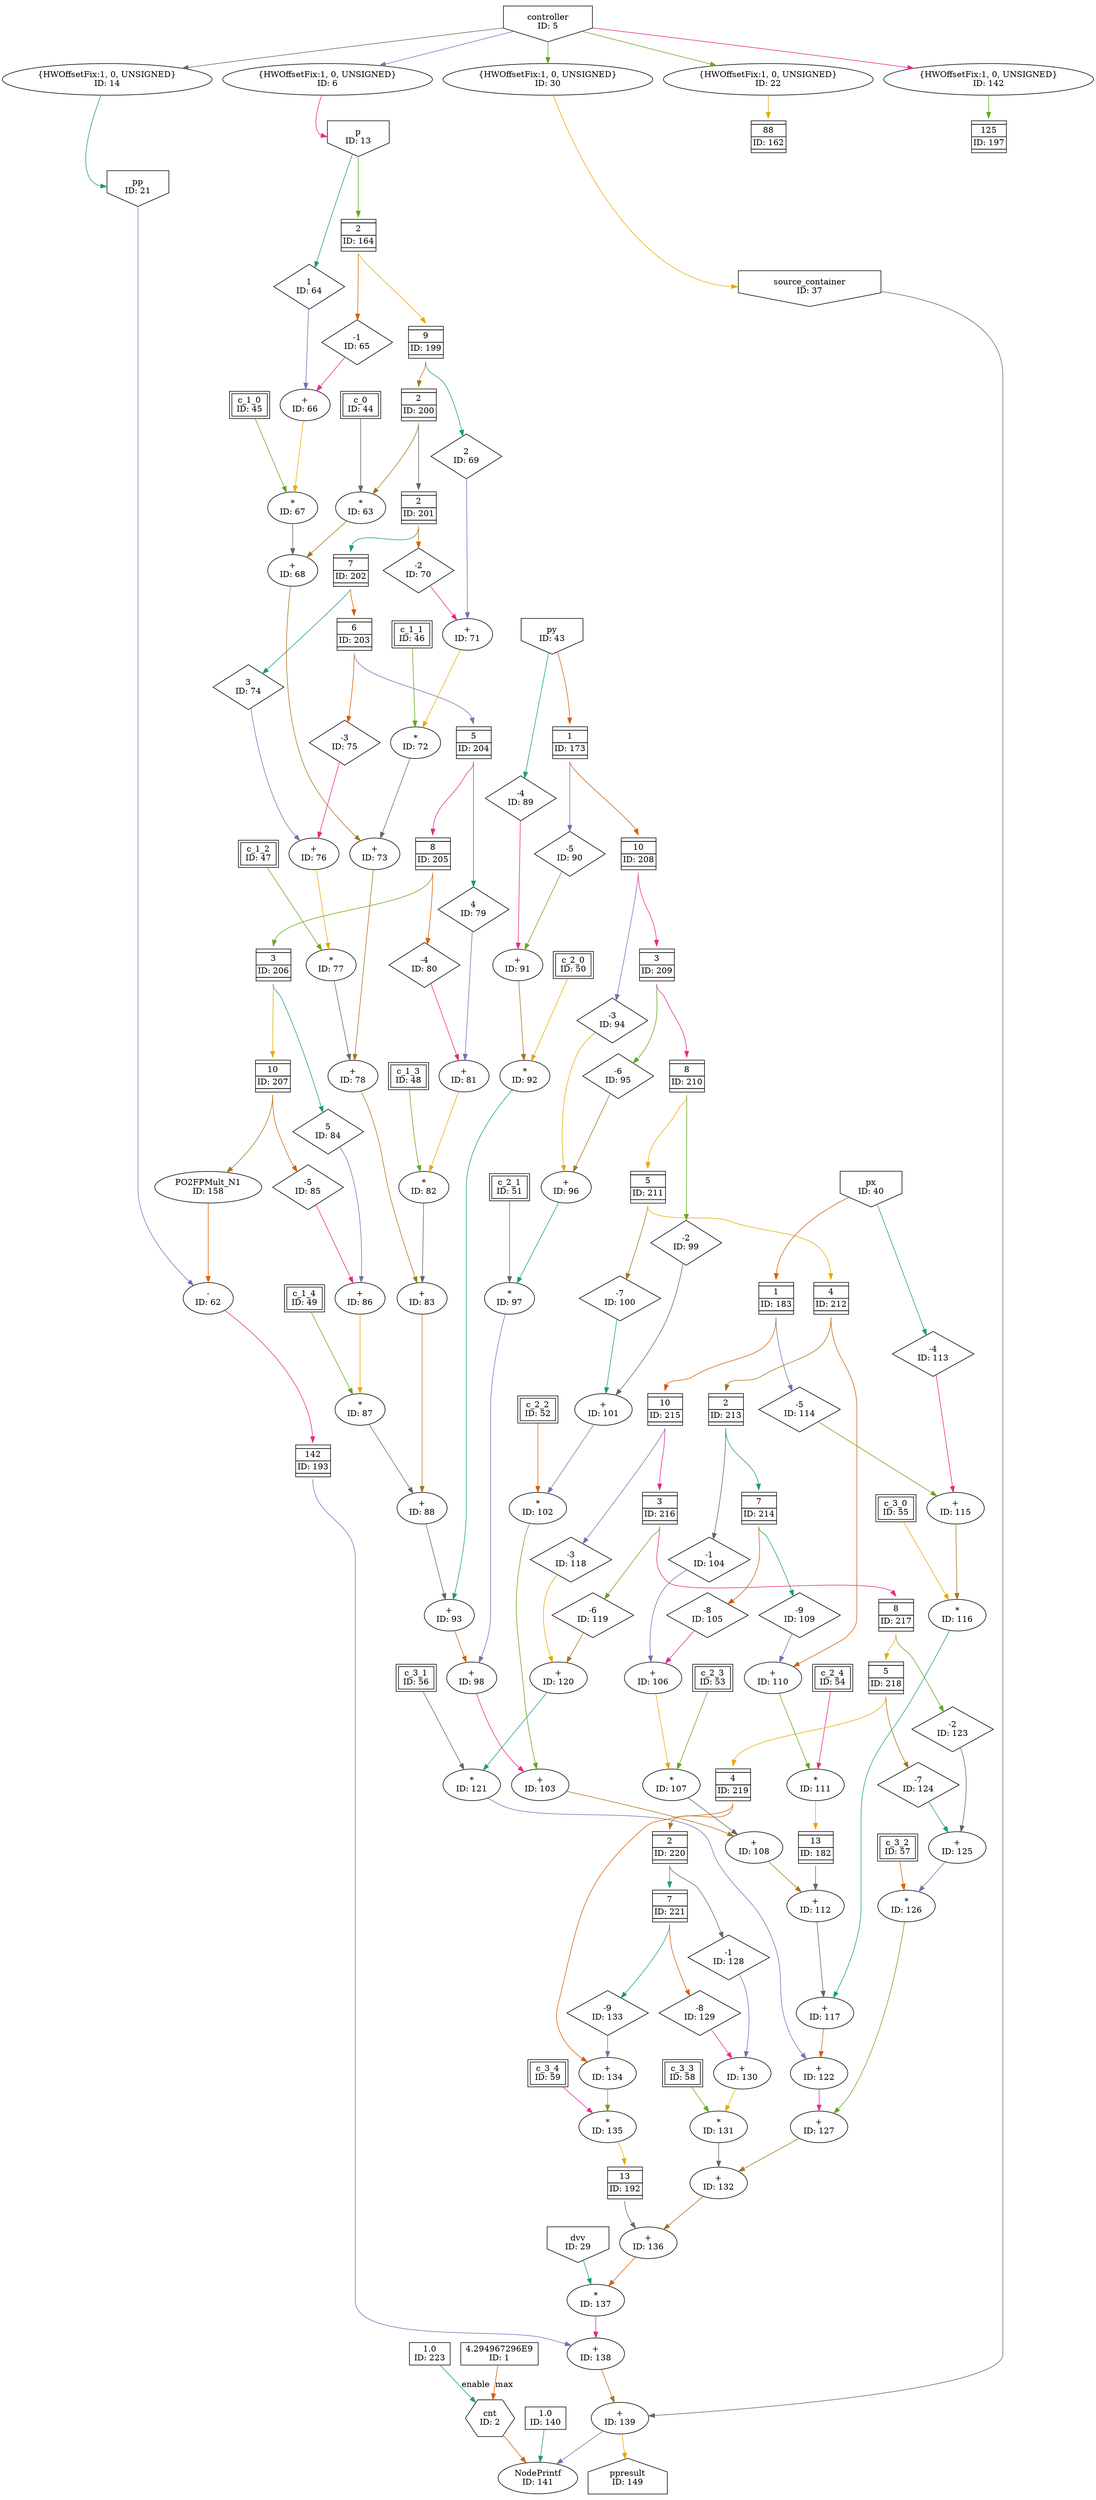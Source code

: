 digraph linearKernel_final{
	NodeConstantRawBits140 [shape=box, label="1.0\nID: 140"];
	NodeConstantRawBits223 [shape=box, label="1.0\nID: 223"];
	NodeConstantRawBits1 [shape=box, label="4.294967296E9\nID: 1"];
	NodeCounterV12 [shape=hexagon, label="cnt\nID: 2"];
	NodeInput5 [shape=invhouse, label="controller\nID: 5"];
	NodeCast6 [label="{HWOffsetFix:1, 0, UNSIGNED}\nID: 6"];
	NodeInput13 [shape=invhouse, label="p\nID: 13"];
	NodeFIFO164 [shape=plaintext, label=<<TABLE BORDER="0" CELLSPACING="0" CELLBORDER="1"> <TR><TD></TD></TR><TR><TD>2</TD></TR><TR><TD>ID: 164</TD></TR> <TR><TD></TD></TR> </TABLE>>];
	NodeFIFO199 [shape=plaintext, label=<<TABLE BORDER="0" CELLSPACING="0" CELLBORDER="1"> <TR><TD></TD></TR><TR><TD>9</TD></TR><TR><TD>ID: 199</TD></TR> <TR><TD></TD></TR> </TABLE>>];
	NodeFIFO200 [shape=plaintext, label=<<TABLE BORDER="0" CELLSPACING="0" CELLBORDER="1"> <TR><TD></TD></TR><TR><TD>2</TD></TR><TR><TD>ID: 200</TD></TR> <TR><TD></TD></TR> </TABLE>>];
	NodeFIFO201 [shape=plaintext, label=<<TABLE BORDER="0" CELLSPACING="0" CELLBORDER="1"> <TR><TD></TD></TR><TR><TD>2</TD></TR><TR><TD>ID: 201</TD></TR> <TR><TD></TD></TR> </TABLE>>];
	NodeFIFO202 [shape=plaintext, label=<<TABLE BORDER="0" CELLSPACING="0" CELLBORDER="1"> <TR><TD></TD></TR><TR><TD>7</TD></TR><TR><TD>ID: 202</TD></TR> <TR><TD></TD></TR> </TABLE>>];
	NodeFIFO203 [shape=plaintext, label=<<TABLE BORDER="0" CELLSPACING="0" CELLBORDER="1"> <TR><TD></TD></TR><TR><TD>6</TD></TR><TR><TD>ID: 203</TD></TR> <TR><TD></TD></TR> </TABLE>>];
	NodeFIFO204 [shape=plaintext, label=<<TABLE BORDER="0" CELLSPACING="0" CELLBORDER="1"> <TR><TD></TD></TR><TR><TD>5</TD></TR><TR><TD>ID: 204</TD></TR> <TR><TD></TD></TR> </TABLE>>];
	NodeFIFO205 [shape=plaintext, label=<<TABLE BORDER="0" CELLSPACING="0" CELLBORDER="1"> <TR><TD></TD></TR><TR><TD>8</TD></TR><TR><TD>ID: 205</TD></TR> <TR><TD></TD></TR> </TABLE>>];
	NodeFIFO206 [shape=plaintext, label=<<TABLE BORDER="0" CELLSPACING="0" CELLBORDER="1"> <TR><TD></TD></TR><TR><TD>3</TD></TR><TR><TD>ID: 206</TD></TR> <TR><TD></TD></TR> </TABLE>>];
	NodeFIFO207 [shape=plaintext, label=<<TABLE BORDER="0" CELLSPACING="0" CELLBORDER="1"> <TR><TD></TD></TR><TR><TD>10</TD></TR><TR><TD>ID: 207</TD></TR> <TR><TD></TD></TR> </TABLE>>];
	NodePO2FPMult158 [label="PO2FPMult_N1\nID: 158"];
	NodeCast14 [label="{HWOffsetFix:1, 0, UNSIGNED}\nID: 14"];
	NodeInput21 [shape=invhouse, label="pp\nID: 21"];
	NodeSub62 [label="-\nID: 62"];
	NodeFIFO193 [shape=plaintext, label=<<TABLE BORDER="0" CELLSPACING="0" CELLBORDER="1"> <TR><TD></TD></TR><TR><TD>142</TD></TR><TR><TD>ID: 193</TD></TR> <TR><TD></TD></TR> </TABLE>>];
	NodeCast22 [label="{HWOffsetFix:1, 0, UNSIGNED}\nID: 22"];
	NodeFIFO162 [shape=plaintext, label=<<TABLE BORDER="0" CELLSPACING="0" CELLBORDER="1"> <TR><TD></TD></TR><TR><TD>88</TD></TR><TR><TD>ID: 162</TD></TR> <TR><TD></TD></TR> </TABLE>>];
	NodeInput29 [shape=invhouse, label="dvv\nID: 29"];
	NodeInputMappedReg44 [shape=box, peripheries=2, label="c_0\nID: 44"];
	NodeMul63 [label="*\nID: 63"];
	NodeInputMappedReg45 [shape=box, peripheries=2, label="c_1_0\nID: 45"];
	NodeStreamOffset64 [shape=diamond, label="1\nID: 64"];
	NodeStreamOffset65 [shape=diamond, label="-1\nID: 65"];
	NodeAdd66 [label="+\nID: 66"];
	NodeMul67 [label="*\nID: 67"];
	NodeAdd68 [label="+\nID: 68"];
	NodeInputMappedReg46 [shape=box, peripheries=2, label="c_1_1\nID: 46"];
	NodeStreamOffset69 [shape=diamond, label="2\nID: 69"];
	NodeStreamOffset70 [shape=diamond, label="-2\nID: 70"];
	NodeAdd71 [label="+\nID: 71"];
	NodeMul72 [label="*\nID: 72"];
	NodeAdd73 [label="+\nID: 73"];
	NodeInputMappedReg47 [shape=box, peripheries=2, label="c_1_2\nID: 47"];
	NodeStreamOffset74 [shape=diamond, label="3\nID: 74"];
	NodeStreamOffset75 [shape=diamond, label="-3\nID: 75"];
	NodeAdd76 [label="+\nID: 76"];
	NodeMul77 [label="*\nID: 77"];
	NodeAdd78 [label="+\nID: 78"];
	NodeInputMappedReg48 [shape=box, peripheries=2, label="c_1_3\nID: 48"];
	NodeStreamOffset79 [shape=diamond, label="4\nID: 79"];
	NodeStreamOffset80 [shape=diamond, label="-4\nID: 80"];
	NodeAdd81 [label="+\nID: 81"];
	NodeMul82 [label="*\nID: 82"];
	NodeAdd83 [label="+\nID: 83"];
	NodeInputMappedReg49 [shape=box, peripheries=2, label="c_1_4\nID: 49"];
	NodeStreamOffset84 [shape=diamond, label="5\nID: 84"];
	NodeStreamOffset85 [shape=diamond, label="-5\nID: 85"];
	NodeAdd86 [label="+\nID: 86"];
	NodeMul87 [label="*\nID: 87"];
	NodeAdd88 [label="+\nID: 88"];
	NodeInputMappedReg50 [shape=box, peripheries=2, label="c_2_0\nID: 50"];
	NodeInput43 [shape=invhouse, label="py\nID: 43"];
	NodeStreamOffset89 [shape=diamond, label="-4\nID: 89"];
	NodeFIFO173 [shape=plaintext, label=<<TABLE BORDER="0" CELLSPACING="0" CELLBORDER="1"> <TR><TD></TD></TR><TR><TD>1</TD></TR><TR><TD>ID: 173</TD></TR> <TR><TD></TD></TR> </TABLE>>];
	NodeStreamOffset90 [shape=diamond, label="-5\nID: 90"];
	NodeAdd91 [label="+\nID: 91"];
	NodeMul92 [label="*\nID: 92"];
	NodeAdd93 [label="+\nID: 93"];
	NodeInputMappedReg51 [shape=box, peripheries=2, label="c_2_1\nID: 51"];
	NodeFIFO208 [shape=plaintext, label=<<TABLE BORDER="0" CELLSPACING="0" CELLBORDER="1"> <TR><TD></TD></TR><TR><TD>10</TD></TR><TR><TD>ID: 208</TD></TR> <TR><TD></TD></TR> </TABLE>>];
	NodeStreamOffset94 [shape=diamond, label="-3\nID: 94"];
	NodeFIFO209 [shape=plaintext, label=<<TABLE BORDER="0" CELLSPACING="0" CELLBORDER="1"> <TR><TD></TD></TR><TR><TD>3</TD></TR><TR><TD>ID: 209</TD></TR> <TR><TD></TD></TR> </TABLE>>];
	NodeStreamOffset95 [shape=diamond, label="-6\nID: 95"];
	NodeAdd96 [label="+\nID: 96"];
	NodeMul97 [label="*\nID: 97"];
	NodeAdd98 [label="+\nID: 98"];
	NodeInputMappedReg52 [shape=box, peripheries=2, label="c_2_2\nID: 52"];
	NodeFIFO210 [shape=plaintext, label=<<TABLE BORDER="0" CELLSPACING="0" CELLBORDER="1"> <TR><TD></TD></TR><TR><TD>8</TD></TR><TR><TD>ID: 210</TD></TR> <TR><TD></TD></TR> </TABLE>>];
	NodeStreamOffset99 [shape=diamond, label="-2\nID: 99"];
	NodeFIFO211 [shape=plaintext, label=<<TABLE BORDER="0" CELLSPACING="0" CELLBORDER="1"> <TR><TD></TD></TR><TR><TD>5</TD></TR><TR><TD>ID: 211</TD></TR> <TR><TD></TD></TR> </TABLE>>];
	NodeStreamOffset100 [shape=diamond, label="-7\nID: 100"];
	NodeAdd101 [label="+\nID: 101"];
	NodeMul102 [label="*\nID: 102"];
	NodeAdd103 [label="+\nID: 103"];
	NodeInputMappedReg53 [shape=box, peripheries=2, label="c_2_3\nID: 53"];
	NodeFIFO212 [shape=plaintext, label=<<TABLE BORDER="0" CELLSPACING="0" CELLBORDER="1"> <TR><TD></TD></TR><TR><TD>4</TD></TR><TR><TD>ID: 212</TD></TR> <TR><TD></TD></TR> </TABLE>>];
	NodeFIFO213 [shape=plaintext, label=<<TABLE BORDER="0" CELLSPACING="0" CELLBORDER="1"> <TR><TD></TD></TR><TR><TD>2</TD></TR><TR><TD>ID: 213</TD></TR> <TR><TD></TD></TR> </TABLE>>];
	NodeStreamOffset104 [shape=diamond, label="-1\nID: 104"];
	NodeFIFO214 [shape=plaintext, label=<<TABLE BORDER="0" CELLSPACING="0" CELLBORDER="1"> <TR><TD></TD></TR><TR><TD>7</TD></TR><TR><TD>ID: 214</TD></TR> <TR><TD></TD></TR> </TABLE>>];
	NodeStreamOffset105 [shape=diamond, label="-8\nID: 105"];
	NodeAdd106 [label="+\nID: 106"];
	NodeMul107 [label="*\nID: 107"];
	NodeAdd108 [label="+\nID: 108"];
	NodeInputMappedReg54 [shape=box, peripheries=2, label="c_2_4\nID: 54"];
	NodeStreamOffset109 [shape=diamond, label="-9\nID: 109"];
	NodeAdd110 [label="+\nID: 110"];
	NodeMul111 [label="*\nID: 111"];
	NodeFIFO182 [shape=plaintext, label=<<TABLE BORDER="0" CELLSPACING="0" CELLBORDER="1"> <TR><TD></TD></TR><TR><TD>13</TD></TR><TR><TD>ID: 182</TD></TR> <TR><TD></TD></TR> </TABLE>>];
	NodeAdd112 [label="+\nID: 112"];
	NodeInputMappedReg55 [shape=box, peripheries=2, label="c_3_0\nID: 55"];
	NodeInput40 [shape=invhouse, label="px\nID: 40"];
	NodeStreamOffset113 [shape=diamond, label="-4\nID: 113"];
	NodeFIFO183 [shape=plaintext, label=<<TABLE BORDER="0" CELLSPACING="0" CELLBORDER="1"> <TR><TD></TD></TR><TR><TD>1</TD></TR><TR><TD>ID: 183</TD></TR> <TR><TD></TD></TR> </TABLE>>];
	NodeStreamOffset114 [shape=diamond, label="-5\nID: 114"];
	NodeAdd115 [label="+\nID: 115"];
	NodeMul116 [label="*\nID: 116"];
	NodeAdd117 [label="+\nID: 117"];
	NodeInputMappedReg56 [shape=box, peripheries=2, label="c_3_1\nID: 56"];
	NodeFIFO215 [shape=plaintext, label=<<TABLE BORDER="0" CELLSPACING="0" CELLBORDER="1"> <TR><TD></TD></TR><TR><TD>10</TD></TR><TR><TD>ID: 215</TD></TR> <TR><TD></TD></TR> </TABLE>>];
	NodeStreamOffset118 [shape=diamond, label="-3\nID: 118"];
	NodeFIFO216 [shape=plaintext, label=<<TABLE BORDER="0" CELLSPACING="0" CELLBORDER="1"> <TR><TD></TD></TR><TR><TD>3</TD></TR><TR><TD>ID: 216</TD></TR> <TR><TD></TD></TR> </TABLE>>];
	NodeStreamOffset119 [shape=diamond, label="-6\nID: 119"];
	NodeAdd120 [label="+\nID: 120"];
	NodeMul121 [label="*\nID: 121"];
	NodeAdd122 [label="+\nID: 122"];
	NodeInputMappedReg57 [shape=box, peripheries=2, label="c_3_2\nID: 57"];
	NodeFIFO217 [shape=plaintext, label=<<TABLE BORDER="0" CELLSPACING="0" CELLBORDER="1"> <TR><TD></TD></TR><TR><TD>8</TD></TR><TR><TD>ID: 217</TD></TR> <TR><TD></TD></TR> </TABLE>>];
	NodeStreamOffset123 [shape=diamond, label="-2\nID: 123"];
	NodeFIFO218 [shape=plaintext, label=<<TABLE BORDER="0" CELLSPACING="0" CELLBORDER="1"> <TR><TD></TD></TR><TR><TD>5</TD></TR><TR><TD>ID: 218</TD></TR> <TR><TD></TD></TR> </TABLE>>];
	NodeStreamOffset124 [shape=diamond, label="-7\nID: 124"];
	NodeAdd125 [label="+\nID: 125"];
	NodeMul126 [label="*\nID: 126"];
	NodeAdd127 [label="+\nID: 127"];
	NodeInputMappedReg58 [shape=box, peripheries=2, label="c_3_3\nID: 58"];
	NodeFIFO219 [shape=plaintext, label=<<TABLE BORDER="0" CELLSPACING="0" CELLBORDER="1"> <TR><TD></TD></TR><TR><TD>4</TD></TR><TR><TD>ID: 219</TD></TR> <TR><TD></TD></TR> </TABLE>>];
	NodeFIFO220 [shape=plaintext, label=<<TABLE BORDER="0" CELLSPACING="0" CELLBORDER="1"> <TR><TD></TD></TR><TR><TD>2</TD></TR><TR><TD>ID: 220</TD></TR> <TR><TD></TD></TR> </TABLE>>];
	NodeStreamOffset128 [shape=diamond, label="-1\nID: 128"];
	NodeFIFO221 [shape=plaintext, label=<<TABLE BORDER="0" CELLSPACING="0" CELLBORDER="1"> <TR><TD></TD></TR><TR><TD>7</TD></TR><TR><TD>ID: 221</TD></TR> <TR><TD></TD></TR> </TABLE>>];
	NodeStreamOffset129 [shape=diamond, label="-8\nID: 129"];
	NodeAdd130 [label="+\nID: 130"];
	NodeMul131 [label="*\nID: 131"];
	NodeAdd132 [label="+\nID: 132"];
	NodeInputMappedReg59 [shape=box, peripheries=2, label="c_3_4\nID: 59"];
	NodeStreamOffset133 [shape=diamond, label="-9\nID: 133"];
	NodeAdd134 [label="+\nID: 134"];
	NodeMul135 [label="*\nID: 135"];
	NodeFIFO192 [shape=plaintext, label=<<TABLE BORDER="0" CELLSPACING="0" CELLBORDER="1"> <TR><TD></TD></TR><TR><TD>13</TD></TR><TR><TD>ID: 192</TD></TR> <TR><TD></TD></TR> </TABLE>>];
	NodeAdd136 [label="+\nID: 136"];
	NodeMul137 [label="*\nID: 137"];
	NodeAdd138 [label="+\nID: 138"];
	NodeCast30 [label="{HWOffsetFix:1, 0, UNSIGNED}\nID: 30"];
	NodeInput37 [shape=invhouse, label="source_container\nID: 37"];
	NodeAdd139 [label="+\nID: 139"];
	NodePrintf141 [label="NodePrintf\nID: 141"];
	NodeCast142 [label="{HWOffsetFix:1, 0, UNSIGNED}\nID: 142"];
	NodeFIFO197 [shape=plaintext, label=<<TABLE BORDER="0" CELLSPACING="0" CELLBORDER="1"> <TR><TD></TD></TR><TR><TD>125</TD></TR><TR><TD>ID: 197</TD></TR> <TR><TD></TD></TR> </TABLE>>];
	NodeOutput149 [shape=house, label="ppresult\nID: 149"];
	NodeConstantRawBits223 -> NodeCounterV12[label="enable" color="/dark28/1" photon_data="EDGE,SrcNode:223,SrcNodePort:value"];
	NodeConstantRawBits1 -> NodeCounterV12[label="max" color="/dark28/2" photon_data="EDGE,SrcNode:1,SrcNodePort:value"];
	NodeInput5 -> NodeCast6[color="/dark28/3" photon_data="EDGE,SrcNode:5,SrcNodePort:data"];
	NodeCast6 -> NodeInput13[headport="w" color="/dark28/4" ];
	NodeInput13 -> NodeFIFO164[headport="n" color="/dark28/5" photon_data="EDGE,SrcNode:13,SrcNodePort:data"];
	NodeFIFO164 -> NodeFIFO199[tailport="s" headport="n" color="/dark28/6" photon_data="EDGE,SrcNode:164,SrcNodePort:output"];
	NodeFIFO199 -> NodeFIFO200[tailport="s" headport="n" color="/dark28/7" photon_data="EDGE,SrcNode:199,SrcNodePort:output"];
	NodeFIFO200 -> NodeFIFO201[tailport="s" headport="n" color="/dark28/8" photon_data="EDGE,SrcNode:200,SrcNodePort:output"];
	NodeFIFO201 -> NodeFIFO202[tailport="s" headport="n" color="/dark28/1" photon_data="EDGE,SrcNode:201,SrcNodePort:output"];
	NodeFIFO202 -> NodeFIFO203[tailport="s" headport="n" color="/dark28/2" photon_data="EDGE,SrcNode:202,SrcNodePort:output"];
	NodeFIFO203 -> NodeFIFO204[tailport="s" headport="n" color="/dark28/3" photon_data="EDGE,SrcNode:203,SrcNodePort:output"];
	NodeFIFO204 -> NodeFIFO205[tailport="s" headport="n" color="/dark28/4" photon_data="EDGE,SrcNode:204,SrcNodePort:output"];
	NodeFIFO205 -> NodeFIFO206[tailport="s" headport="n" color="/dark28/5" photon_data="EDGE,SrcNode:205,SrcNodePort:output"];
	NodeFIFO206 -> NodeFIFO207[tailport="s" headport="n" color="/dark28/6" photon_data="EDGE,SrcNode:206,SrcNodePort:output"];
	NodeFIFO207 -> NodePO2FPMult158[tailport="s" color="/dark28/7" photon_data="EDGE,SrcNode:207,SrcNodePort:output"];
	NodeInput5 -> NodeCast14[color="/dark28/8" photon_data="EDGE,SrcNode:5,SrcNodePort:data"];
	NodeCast14 -> NodeInput21[headport="w" color="/dark28/1" ];
	NodePO2FPMult158 -> NodeSub62[color="/dark28/2" photon_data="EDGE,SrcNode:158,SrcNodePort:floatOut"];
	NodeInput21 -> NodeSub62[color="/dark28/3" photon_data="EDGE,SrcNode:21,SrcNodePort:data"];
	NodeSub62 -> NodeFIFO193[headport="n" color="/dark28/4" photon_data="EDGE,SrcNode:62,SrcNodePort:result"];
	NodeInput5 -> NodeCast22[color="/dark28/5" photon_data="EDGE,SrcNode:5,SrcNodePort:data"];
	NodeCast22 -> NodeFIFO162[color="/dark28/6" ];
	NodeFIFO200 -> NodeMul63[tailport="s" color="/dark28/7" photon_data="EDGE,SrcNode:200,SrcNodePort:output"];
	NodeInputMappedReg44 -> NodeMul63[color="/dark28/8" photon_data="EDGE,SrcNode:44,SrcNodePort:c_0"];
	NodeInput13 -> NodeStreamOffset64[color="/dark28/1" photon_data="EDGE,SrcNode:13,SrcNodePort:data"];
	NodeFIFO164 -> NodeStreamOffset65[tailport="s" color="/dark28/2" photon_data="EDGE,SrcNode:164,SrcNodePort:output"];
	NodeStreamOffset64 -> NodeAdd66[color="/dark28/3" photon_data="EDGE,SrcNode:64,SrcNodePort:output"];
	NodeStreamOffset65 -> NodeAdd66[color="/dark28/4" photon_data="EDGE,SrcNode:65,SrcNodePort:output"];
	NodeInputMappedReg45 -> NodeMul67[color="/dark28/5" photon_data="EDGE,SrcNode:45,SrcNodePort:c_1_0"];
	NodeAdd66 -> NodeMul67[color="/dark28/6" photon_data="EDGE,SrcNode:66,SrcNodePort:result"];
	NodeMul63 -> NodeAdd68[color="/dark28/7" photon_data="EDGE,SrcNode:63,SrcNodePort:result"];
	NodeMul67 -> NodeAdd68[color="/dark28/8" photon_data="EDGE,SrcNode:67,SrcNodePort:result"];
	NodeFIFO199 -> NodeStreamOffset69[tailport="s" color="/dark28/1" photon_data="EDGE,SrcNode:199,SrcNodePort:output"];
	NodeFIFO201 -> NodeStreamOffset70[tailport="s" color="/dark28/2" photon_data="EDGE,SrcNode:201,SrcNodePort:output"];
	NodeStreamOffset69 -> NodeAdd71[color="/dark28/3" photon_data="EDGE,SrcNode:69,SrcNodePort:output"];
	NodeStreamOffset70 -> NodeAdd71[color="/dark28/4" photon_data="EDGE,SrcNode:70,SrcNodePort:output"];
	NodeInputMappedReg46 -> NodeMul72[color="/dark28/5" photon_data="EDGE,SrcNode:46,SrcNodePort:c_1_1"];
	NodeAdd71 -> NodeMul72[color="/dark28/6" photon_data="EDGE,SrcNode:71,SrcNodePort:result"];
	NodeAdd68 -> NodeAdd73[color="/dark28/7" photon_data="EDGE,SrcNode:68,SrcNodePort:result"];
	NodeMul72 -> NodeAdd73[color="/dark28/8" photon_data="EDGE,SrcNode:72,SrcNodePort:result"];
	NodeFIFO202 -> NodeStreamOffset74[tailport="s" color="/dark28/1" photon_data="EDGE,SrcNode:202,SrcNodePort:output"];
	NodeFIFO203 -> NodeStreamOffset75[tailport="s" color="/dark28/2" photon_data="EDGE,SrcNode:203,SrcNodePort:output"];
	NodeStreamOffset74 -> NodeAdd76[color="/dark28/3" photon_data="EDGE,SrcNode:74,SrcNodePort:output"];
	NodeStreamOffset75 -> NodeAdd76[color="/dark28/4" photon_data="EDGE,SrcNode:75,SrcNodePort:output"];
	NodeInputMappedReg47 -> NodeMul77[color="/dark28/5" photon_data="EDGE,SrcNode:47,SrcNodePort:c_1_2"];
	NodeAdd76 -> NodeMul77[color="/dark28/6" photon_data="EDGE,SrcNode:76,SrcNodePort:result"];
	NodeAdd73 -> NodeAdd78[color="/dark28/7" photon_data="EDGE,SrcNode:73,SrcNodePort:result"];
	NodeMul77 -> NodeAdd78[color="/dark28/8" photon_data="EDGE,SrcNode:77,SrcNodePort:result"];
	NodeFIFO204 -> NodeStreamOffset79[tailport="s" color="/dark28/1" photon_data="EDGE,SrcNode:204,SrcNodePort:output"];
	NodeFIFO205 -> NodeStreamOffset80[tailport="s" color="/dark28/2" photon_data="EDGE,SrcNode:205,SrcNodePort:output"];
	NodeStreamOffset79 -> NodeAdd81[color="/dark28/3" photon_data="EDGE,SrcNode:79,SrcNodePort:output"];
	NodeStreamOffset80 -> NodeAdd81[color="/dark28/4" photon_data="EDGE,SrcNode:80,SrcNodePort:output"];
	NodeInputMappedReg48 -> NodeMul82[color="/dark28/5" photon_data="EDGE,SrcNode:48,SrcNodePort:c_1_3"];
	NodeAdd81 -> NodeMul82[color="/dark28/6" photon_data="EDGE,SrcNode:81,SrcNodePort:result"];
	NodeAdd78 -> NodeAdd83[color="/dark28/7" photon_data="EDGE,SrcNode:78,SrcNodePort:result"];
	NodeMul82 -> NodeAdd83[color="/dark28/8" photon_data="EDGE,SrcNode:82,SrcNodePort:result"];
	NodeFIFO206 -> NodeStreamOffset84[tailport="s" color="/dark28/1" photon_data="EDGE,SrcNode:206,SrcNodePort:output"];
	NodeFIFO207 -> NodeStreamOffset85[tailport="s" color="/dark28/2" photon_data="EDGE,SrcNode:207,SrcNodePort:output"];
	NodeStreamOffset84 -> NodeAdd86[color="/dark28/3" photon_data="EDGE,SrcNode:84,SrcNodePort:output"];
	NodeStreamOffset85 -> NodeAdd86[color="/dark28/4" photon_data="EDGE,SrcNode:85,SrcNodePort:output"];
	NodeInputMappedReg49 -> NodeMul87[color="/dark28/5" photon_data="EDGE,SrcNode:49,SrcNodePort:c_1_4"];
	NodeAdd86 -> NodeMul87[color="/dark28/6" photon_data="EDGE,SrcNode:86,SrcNodePort:result"];
	NodeAdd83 -> NodeAdd88[color="/dark28/7" photon_data="EDGE,SrcNode:83,SrcNodePort:result"];
	NodeMul87 -> NodeAdd88[color="/dark28/8" photon_data="EDGE,SrcNode:87,SrcNodePort:result"];
	NodeInput43 -> NodeStreamOffset89[color="/dark28/1" photon_data="EDGE,SrcNode:43,SrcNodePort:data"];
	NodeInput43 -> NodeFIFO173[headport="n" color="/dark28/2" photon_data="EDGE,SrcNode:43,SrcNodePort:data"];
	NodeFIFO173 -> NodeStreamOffset90[tailport="s" color="/dark28/3" photon_data="EDGE,SrcNode:173,SrcNodePort:output"];
	NodeStreamOffset89 -> NodeAdd91[color="/dark28/4" photon_data="EDGE,SrcNode:89,SrcNodePort:output"];
	NodeStreamOffset90 -> NodeAdd91[color="/dark28/5" photon_data="EDGE,SrcNode:90,SrcNodePort:output"];
	NodeInputMappedReg50 -> NodeMul92[color="/dark28/6" photon_data="EDGE,SrcNode:50,SrcNodePort:c_2_0"];
	NodeAdd91 -> NodeMul92[color="/dark28/7" photon_data="EDGE,SrcNode:91,SrcNodePort:result"];
	NodeAdd88 -> NodeAdd93[color="/dark28/8" photon_data="EDGE,SrcNode:88,SrcNodePort:result"];
	NodeMul92 -> NodeAdd93[color="/dark28/1" photon_data="EDGE,SrcNode:92,SrcNodePort:result"];
	NodeFIFO173 -> NodeFIFO208[tailport="s" headport="n" color="/dark28/2" photon_data="EDGE,SrcNode:173,SrcNodePort:output"];
	NodeFIFO208 -> NodeStreamOffset94[tailport="s" color="/dark28/3" photon_data="EDGE,SrcNode:208,SrcNodePort:output"];
	NodeFIFO208 -> NodeFIFO209[tailport="s" headport="n" color="/dark28/4" photon_data="EDGE,SrcNode:208,SrcNodePort:output"];
	NodeFIFO209 -> NodeStreamOffset95[tailport="s" color="/dark28/5" photon_data="EDGE,SrcNode:209,SrcNodePort:output"];
	NodeStreamOffset94 -> NodeAdd96[color="/dark28/6" photon_data="EDGE,SrcNode:94,SrcNodePort:output"];
	NodeStreamOffset95 -> NodeAdd96[color="/dark28/7" photon_data="EDGE,SrcNode:95,SrcNodePort:output"];
	NodeInputMappedReg51 -> NodeMul97[color="/dark28/8" photon_data="EDGE,SrcNode:51,SrcNodePort:c_2_1"];
	NodeAdd96 -> NodeMul97[color="/dark28/1" photon_data="EDGE,SrcNode:96,SrcNodePort:result"];
	NodeAdd93 -> NodeAdd98[color="/dark28/2" photon_data="EDGE,SrcNode:93,SrcNodePort:result"];
	NodeMul97 -> NodeAdd98[color="/dark28/3" photon_data="EDGE,SrcNode:97,SrcNodePort:result"];
	NodeFIFO209 -> NodeFIFO210[tailport="s" headport="n" color="/dark28/4" photon_data="EDGE,SrcNode:209,SrcNodePort:output"];
	NodeFIFO210 -> NodeStreamOffset99[tailport="s" color="/dark28/5" photon_data="EDGE,SrcNode:210,SrcNodePort:output"];
	NodeFIFO210 -> NodeFIFO211[tailport="s" headport="n" color="/dark28/6" photon_data="EDGE,SrcNode:210,SrcNodePort:output"];
	NodeFIFO211 -> NodeStreamOffset100[tailport="s" color="/dark28/7" photon_data="EDGE,SrcNode:211,SrcNodePort:output"];
	NodeStreamOffset99 -> NodeAdd101[color="/dark28/8" photon_data="EDGE,SrcNode:99,SrcNodePort:output"];
	NodeStreamOffset100 -> NodeAdd101[color="/dark28/1" photon_data="EDGE,SrcNode:100,SrcNodePort:output"];
	NodeInputMappedReg52 -> NodeMul102[color="/dark28/2" photon_data="EDGE,SrcNode:52,SrcNodePort:c_2_2"];
	NodeAdd101 -> NodeMul102[color="/dark28/3" photon_data="EDGE,SrcNode:101,SrcNodePort:result"];
	NodeAdd98 -> NodeAdd103[color="/dark28/4" photon_data="EDGE,SrcNode:98,SrcNodePort:result"];
	NodeMul102 -> NodeAdd103[color="/dark28/5" photon_data="EDGE,SrcNode:102,SrcNodePort:result"];
	NodeFIFO211 -> NodeFIFO212[tailport="s" headport="n" color="/dark28/6" photon_data="EDGE,SrcNode:211,SrcNodePort:output"];
	NodeFIFO212 -> NodeFIFO213[tailport="s" headport="n" color="/dark28/7" photon_data="EDGE,SrcNode:212,SrcNodePort:output"];
	NodeFIFO213 -> NodeStreamOffset104[tailport="s" color="/dark28/8" photon_data="EDGE,SrcNode:213,SrcNodePort:output"];
	NodeFIFO213 -> NodeFIFO214[tailport="s" headport="n" color="/dark28/1" photon_data="EDGE,SrcNode:213,SrcNodePort:output"];
	NodeFIFO214 -> NodeStreamOffset105[tailport="s" color="/dark28/2" photon_data="EDGE,SrcNode:214,SrcNodePort:output"];
	NodeStreamOffset104 -> NodeAdd106[color="/dark28/3" photon_data="EDGE,SrcNode:104,SrcNodePort:output"];
	NodeStreamOffset105 -> NodeAdd106[color="/dark28/4" photon_data="EDGE,SrcNode:105,SrcNodePort:output"];
	NodeInputMappedReg53 -> NodeMul107[color="/dark28/5" photon_data="EDGE,SrcNode:53,SrcNodePort:c_2_3"];
	NodeAdd106 -> NodeMul107[color="/dark28/6" photon_data="EDGE,SrcNode:106,SrcNodePort:result"];
	NodeAdd103 -> NodeAdd108[color="/dark28/7" photon_data="EDGE,SrcNode:103,SrcNodePort:result"];
	NodeMul107 -> NodeAdd108[color="/dark28/8" photon_data="EDGE,SrcNode:107,SrcNodePort:result"];
	NodeFIFO214 -> NodeStreamOffset109[tailport="s" color="/dark28/1" photon_data="EDGE,SrcNode:214,SrcNodePort:output"];
	NodeFIFO212 -> NodeAdd110[tailport="s" color="/dark28/2" photon_data="EDGE,SrcNode:212,SrcNodePort:output"];
	NodeStreamOffset109 -> NodeAdd110[color="/dark28/3" photon_data="EDGE,SrcNode:109,SrcNodePort:output"];
	NodeInputMappedReg54 -> NodeMul111[color="/dark28/4" photon_data="EDGE,SrcNode:54,SrcNodePort:c_2_4"];
	NodeAdd110 -> NodeMul111[color="/dark28/5" photon_data="EDGE,SrcNode:110,SrcNodePort:result"];
	NodeMul111 -> NodeFIFO182[headport="n" color="/dark28/6" photon_data="EDGE,SrcNode:111,SrcNodePort:result"];
	NodeAdd108 -> NodeAdd112[color="/dark28/7" photon_data="EDGE,SrcNode:108,SrcNodePort:result"];
	NodeFIFO182 -> NodeAdd112[tailport="s" color="/dark28/8" photon_data="EDGE,SrcNode:182,SrcNodePort:output"];
	NodeInput40 -> NodeStreamOffset113[color="/dark28/1" photon_data="EDGE,SrcNode:40,SrcNodePort:data"];
	NodeInput40 -> NodeFIFO183[headport="n" color="/dark28/2" photon_data="EDGE,SrcNode:40,SrcNodePort:data"];
	NodeFIFO183 -> NodeStreamOffset114[tailport="s" color="/dark28/3" photon_data="EDGE,SrcNode:183,SrcNodePort:output"];
	NodeStreamOffset113 -> NodeAdd115[color="/dark28/4" photon_data="EDGE,SrcNode:113,SrcNodePort:output"];
	NodeStreamOffset114 -> NodeAdd115[color="/dark28/5" photon_data="EDGE,SrcNode:114,SrcNodePort:output"];
	NodeInputMappedReg55 -> NodeMul116[color="/dark28/6" photon_data="EDGE,SrcNode:55,SrcNodePort:c_3_0"];
	NodeAdd115 -> NodeMul116[color="/dark28/7" photon_data="EDGE,SrcNode:115,SrcNodePort:result"];
	NodeAdd112 -> NodeAdd117[color="/dark28/8" photon_data="EDGE,SrcNode:112,SrcNodePort:result"];
	NodeMul116 -> NodeAdd117[color="/dark28/1" photon_data="EDGE,SrcNode:116,SrcNodePort:result"];
	NodeFIFO183 -> NodeFIFO215[tailport="s" headport="n" color="/dark28/2" photon_data="EDGE,SrcNode:183,SrcNodePort:output"];
	NodeFIFO215 -> NodeStreamOffset118[tailport="s" color="/dark28/3" photon_data="EDGE,SrcNode:215,SrcNodePort:output"];
	NodeFIFO215 -> NodeFIFO216[tailport="s" headport="n" color="/dark28/4" photon_data="EDGE,SrcNode:215,SrcNodePort:output"];
	NodeFIFO216 -> NodeStreamOffset119[tailport="s" color="/dark28/5" photon_data="EDGE,SrcNode:216,SrcNodePort:output"];
	NodeStreamOffset118 -> NodeAdd120[color="/dark28/6" photon_data="EDGE,SrcNode:118,SrcNodePort:output"];
	NodeStreamOffset119 -> NodeAdd120[color="/dark28/7" photon_data="EDGE,SrcNode:119,SrcNodePort:output"];
	NodeInputMappedReg56 -> NodeMul121[color="/dark28/8" photon_data="EDGE,SrcNode:56,SrcNodePort:c_3_1"];
	NodeAdd120 -> NodeMul121[color="/dark28/1" photon_data="EDGE,SrcNode:120,SrcNodePort:result"];
	NodeAdd117 -> NodeAdd122[color="/dark28/2" photon_data="EDGE,SrcNode:117,SrcNodePort:result"];
	NodeMul121 -> NodeAdd122[color="/dark28/3" photon_data="EDGE,SrcNode:121,SrcNodePort:result"];
	NodeFIFO216 -> NodeFIFO217[tailport="s" headport="n" color="/dark28/4" photon_data="EDGE,SrcNode:216,SrcNodePort:output"];
	NodeFIFO217 -> NodeStreamOffset123[tailport="s" color="/dark28/5" photon_data="EDGE,SrcNode:217,SrcNodePort:output"];
	NodeFIFO217 -> NodeFIFO218[tailport="s" headport="n" color="/dark28/6" photon_data="EDGE,SrcNode:217,SrcNodePort:output"];
	NodeFIFO218 -> NodeStreamOffset124[tailport="s" color="/dark28/7" photon_data="EDGE,SrcNode:218,SrcNodePort:output"];
	NodeStreamOffset123 -> NodeAdd125[color="/dark28/8" photon_data="EDGE,SrcNode:123,SrcNodePort:output"];
	NodeStreamOffset124 -> NodeAdd125[color="/dark28/1" photon_data="EDGE,SrcNode:124,SrcNodePort:output"];
	NodeInputMappedReg57 -> NodeMul126[color="/dark28/2" photon_data="EDGE,SrcNode:57,SrcNodePort:c_3_2"];
	NodeAdd125 -> NodeMul126[color="/dark28/3" photon_data="EDGE,SrcNode:125,SrcNodePort:result"];
	NodeAdd122 -> NodeAdd127[color="/dark28/4" photon_data="EDGE,SrcNode:122,SrcNodePort:result"];
	NodeMul126 -> NodeAdd127[color="/dark28/5" photon_data="EDGE,SrcNode:126,SrcNodePort:result"];
	NodeFIFO218 -> NodeFIFO219[tailport="s" headport="n" color="/dark28/6" photon_data="EDGE,SrcNode:218,SrcNodePort:output"];
	NodeFIFO219 -> NodeFIFO220[tailport="s" headport="n" color="/dark28/7" photon_data="EDGE,SrcNode:219,SrcNodePort:output"];
	NodeFIFO220 -> NodeStreamOffset128[tailport="s" color="/dark28/8" photon_data="EDGE,SrcNode:220,SrcNodePort:output"];
	NodeFIFO220 -> NodeFIFO221[tailport="s" headport="n" color="/dark28/1" photon_data="EDGE,SrcNode:220,SrcNodePort:output"];
	NodeFIFO221 -> NodeStreamOffset129[tailport="s" color="/dark28/2" photon_data="EDGE,SrcNode:221,SrcNodePort:output"];
	NodeStreamOffset128 -> NodeAdd130[color="/dark28/3" photon_data="EDGE,SrcNode:128,SrcNodePort:output"];
	NodeStreamOffset129 -> NodeAdd130[color="/dark28/4" photon_data="EDGE,SrcNode:129,SrcNodePort:output"];
	NodeInputMappedReg58 -> NodeMul131[color="/dark28/5" photon_data="EDGE,SrcNode:58,SrcNodePort:c_3_3"];
	NodeAdd130 -> NodeMul131[color="/dark28/6" photon_data="EDGE,SrcNode:130,SrcNodePort:result"];
	NodeAdd127 -> NodeAdd132[color="/dark28/7" photon_data="EDGE,SrcNode:127,SrcNodePort:result"];
	NodeMul131 -> NodeAdd132[color="/dark28/8" photon_data="EDGE,SrcNode:131,SrcNodePort:result"];
	NodeFIFO221 -> NodeStreamOffset133[tailport="s" color="/dark28/1" photon_data="EDGE,SrcNode:221,SrcNodePort:output"];
	NodeFIFO219 -> NodeAdd134[tailport="s" color="/dark28/2" photon_data="EDGE,SrcNode:219,SrcNodePort:output"];
	NodeStreamOffset133 -> NodeAdd134[color="/dark28/3" photon_data="EDGE,SrcNode:133,SrcNodePort:output"];
	NodeInputMappedReg59 -> NodeMul135[color="/dark28/4" photon_data="EDGE,SrcNode:59,SrcNodePort:c_3_4"];
	NodeAdd134 -> NodeMul135[color="/dark28/5" photon_data="EDGE,SrcNode:134,SrcNodePort:result"];
	NodeMul135 -> NodeFIFO192[headport="n" color="/dark28/6" photon_data="EDGE,SrcNode:135,SrcNodePort:result"];
	NodeAdd132 -> NodeAdd136[color="/dark28/7" photon_data="EDGE,SrcNode:132,SrcNodePort:result"];
	NodeFIFO192 -> NodeAdd136[tailport="s" color="/dark28/8" photon_data="EDGE,SrcNode:192,SrcNodePort:output"];
	NodeInput29 -> NodeMul137[color="/dark28/1" photon_data="EDGE,SrcNode:29,SrcNodePort:data"];
	NodeAdd136 -> NodeMul137[color="/dark28/2" photon_data="EDGE,SrcNode:136,SrcNodePort:result"];
	NodeFIFO193 -> NodeAdd138[tailport="s" color="/dark28/3" photon_data="EDGE,SrcNode:193,SrcNodePort:output"];
	NodeMul137 -> NodeAdd138[color="/dark28/4" photon_data="EDGE,SrcNode:137,SrcNodePort:result"];
	NodeInput5 -> NodeCast30[color="/dark28/5" photon_data="EDGE,SrcNode:5,SrcNodePort:data"];
	NodeCast30 -> NodeInput37[headport="w" color="/dark28/6" ];
	NodeAdd138 -> NodeAdd139[color="/dark28/7" photon_data="EDGE,SrcNode:138,SrcNodePort:result"];
	NodeInput37 -> NodeAdd139[color="/dark28/8" photon_data="EDGE,SrcNode:37,SrcNodePort:data"];
	NodeConstantRawBits140 -> NodePrintf141[color="/dark28/1" photon_data="EDGE,SrcNode:140,SrcNodePort:value"];
	NodeCounterV12 -> NodePrintf141[color="/dark28/2" photon_data="EDGE,SrcNode:2,SrcNodePort:count"];
	NodeAdd139 -> NodePrintf141[color="/dark28/3" photon_data="EDGE,SrcNode:139,SrcNodePort:result"];
	NodeInput5 -> NodeCast142[color="/dark28/4" photon_data="EDGE,SrcNode:5,SrcNodePort:data"];
	NodeCast142 -> NodeFIFO197[color="/dark28/5" ];
	NodeAdd139 -> NodeOutput149[color="/dark28/6" photon_data="EDGE,SrcNode:139,SrcNodePort:result"];
}
